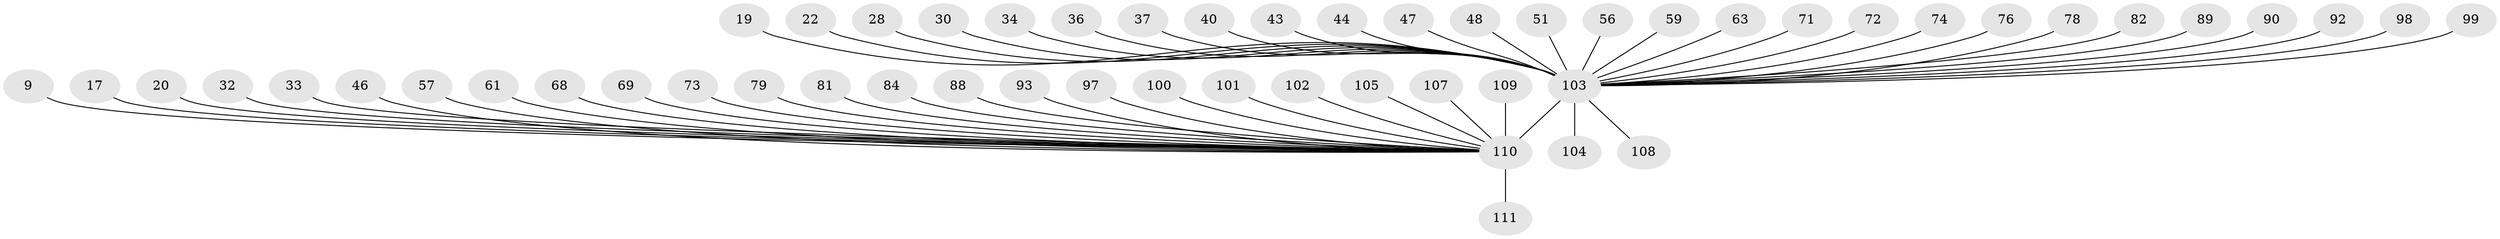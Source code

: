 // original degree distribution, {7: 0.009009009009009009, 12: 0.009009009009009009, 24: 0.009009009009009009, 9: 0.02702702702702703, 3: 0.11711711711711711, 1: 0.5585585585585585, 5: 0.018018018018018018, 4: 0.06306306306306306, 2: 0.16216216216216217, 10: 0.009009009009009009, 19: 0.009009009009009009, 16: 0.009009009009009009}
// Generated by graph-tools (version 1.1) at 2025/48/03/09/25 04:48:12]
// undirected, 55 vertices, 54 edges
graph export_dot {
graph [start="1"]
  node [color=gray90,style=filled];
  9;
  17;
  19;
  20 [super="+16"];
  22;
  28;
  30;
  32;
  33;
  34;
  36;
  37 [super="+29"];
  40;
  43;
  44;
  46;
  47;
  48;
  51 [super="+5+6"];
  56;
  57;
  59;
  61;
  63;
  68;
  69;
  71;
  72;
  73;
  74 [super="+60"];
  76;
  78;
  79;
  81;
  82;
  84;
  88 [super="+83"];
  89;
  90;
  92;
  93 [super="+12"];
  97;
  98;
  99;
  100;
  101;
  102;
  103 [super="+4+55+96+8"];
  104;
  105;
  107 [super="+95"];
  108 [super="+26+87"];
  109 [super="+14"];
  110 [super="+86+21+106+77+91"];
  111;
  9 -- 110;
  17 -- 110;
  19 -- 103;
  20 -- 110;
  22 -- 103;
  28 -- 103;
  30 -- 103;
  32 -- 110;
  33 -- 110;
  34 -- 103;
  36 -- 103 [weight=2];
  37 -- 103;
  40 -- 103;
  43 -- 103 [weight=3];
  44 -- 103;
  46 -- 110;
  47 -- 103;
  48 -- 103;
  51 -- 103;
  56 -- 103;
  57 -- 110;
  59 -- 103;
  61 -- 110;
  63 -- 103 [weight=2];
  68 -- 110;
  69 -- 110;
  71 -- 103;
  72 -- 103;
  73 -- 110;
  74 -- 103 [weight=2];
  76 -- 103;
  78 -- 103;
  79 -- 110;
  81 -- 110;
  82 -- 103;
  84 -- 110;
  88 -- 110;
  89 -- 103;
  90 -- 103;
  92 -- 103;
  93 -- 110;
  97 -- 110;
  98 -- 103;
  99 -- 103;
  100 -- 110;
  101 -- 110;
  102 -- 110;
  103 -- 110 [weight=23];
  103 -- 104;
  103 -- 108;
  105 -- 110;
  107 -- 110;
  109 -- 110;
  110 -- 111;
}
